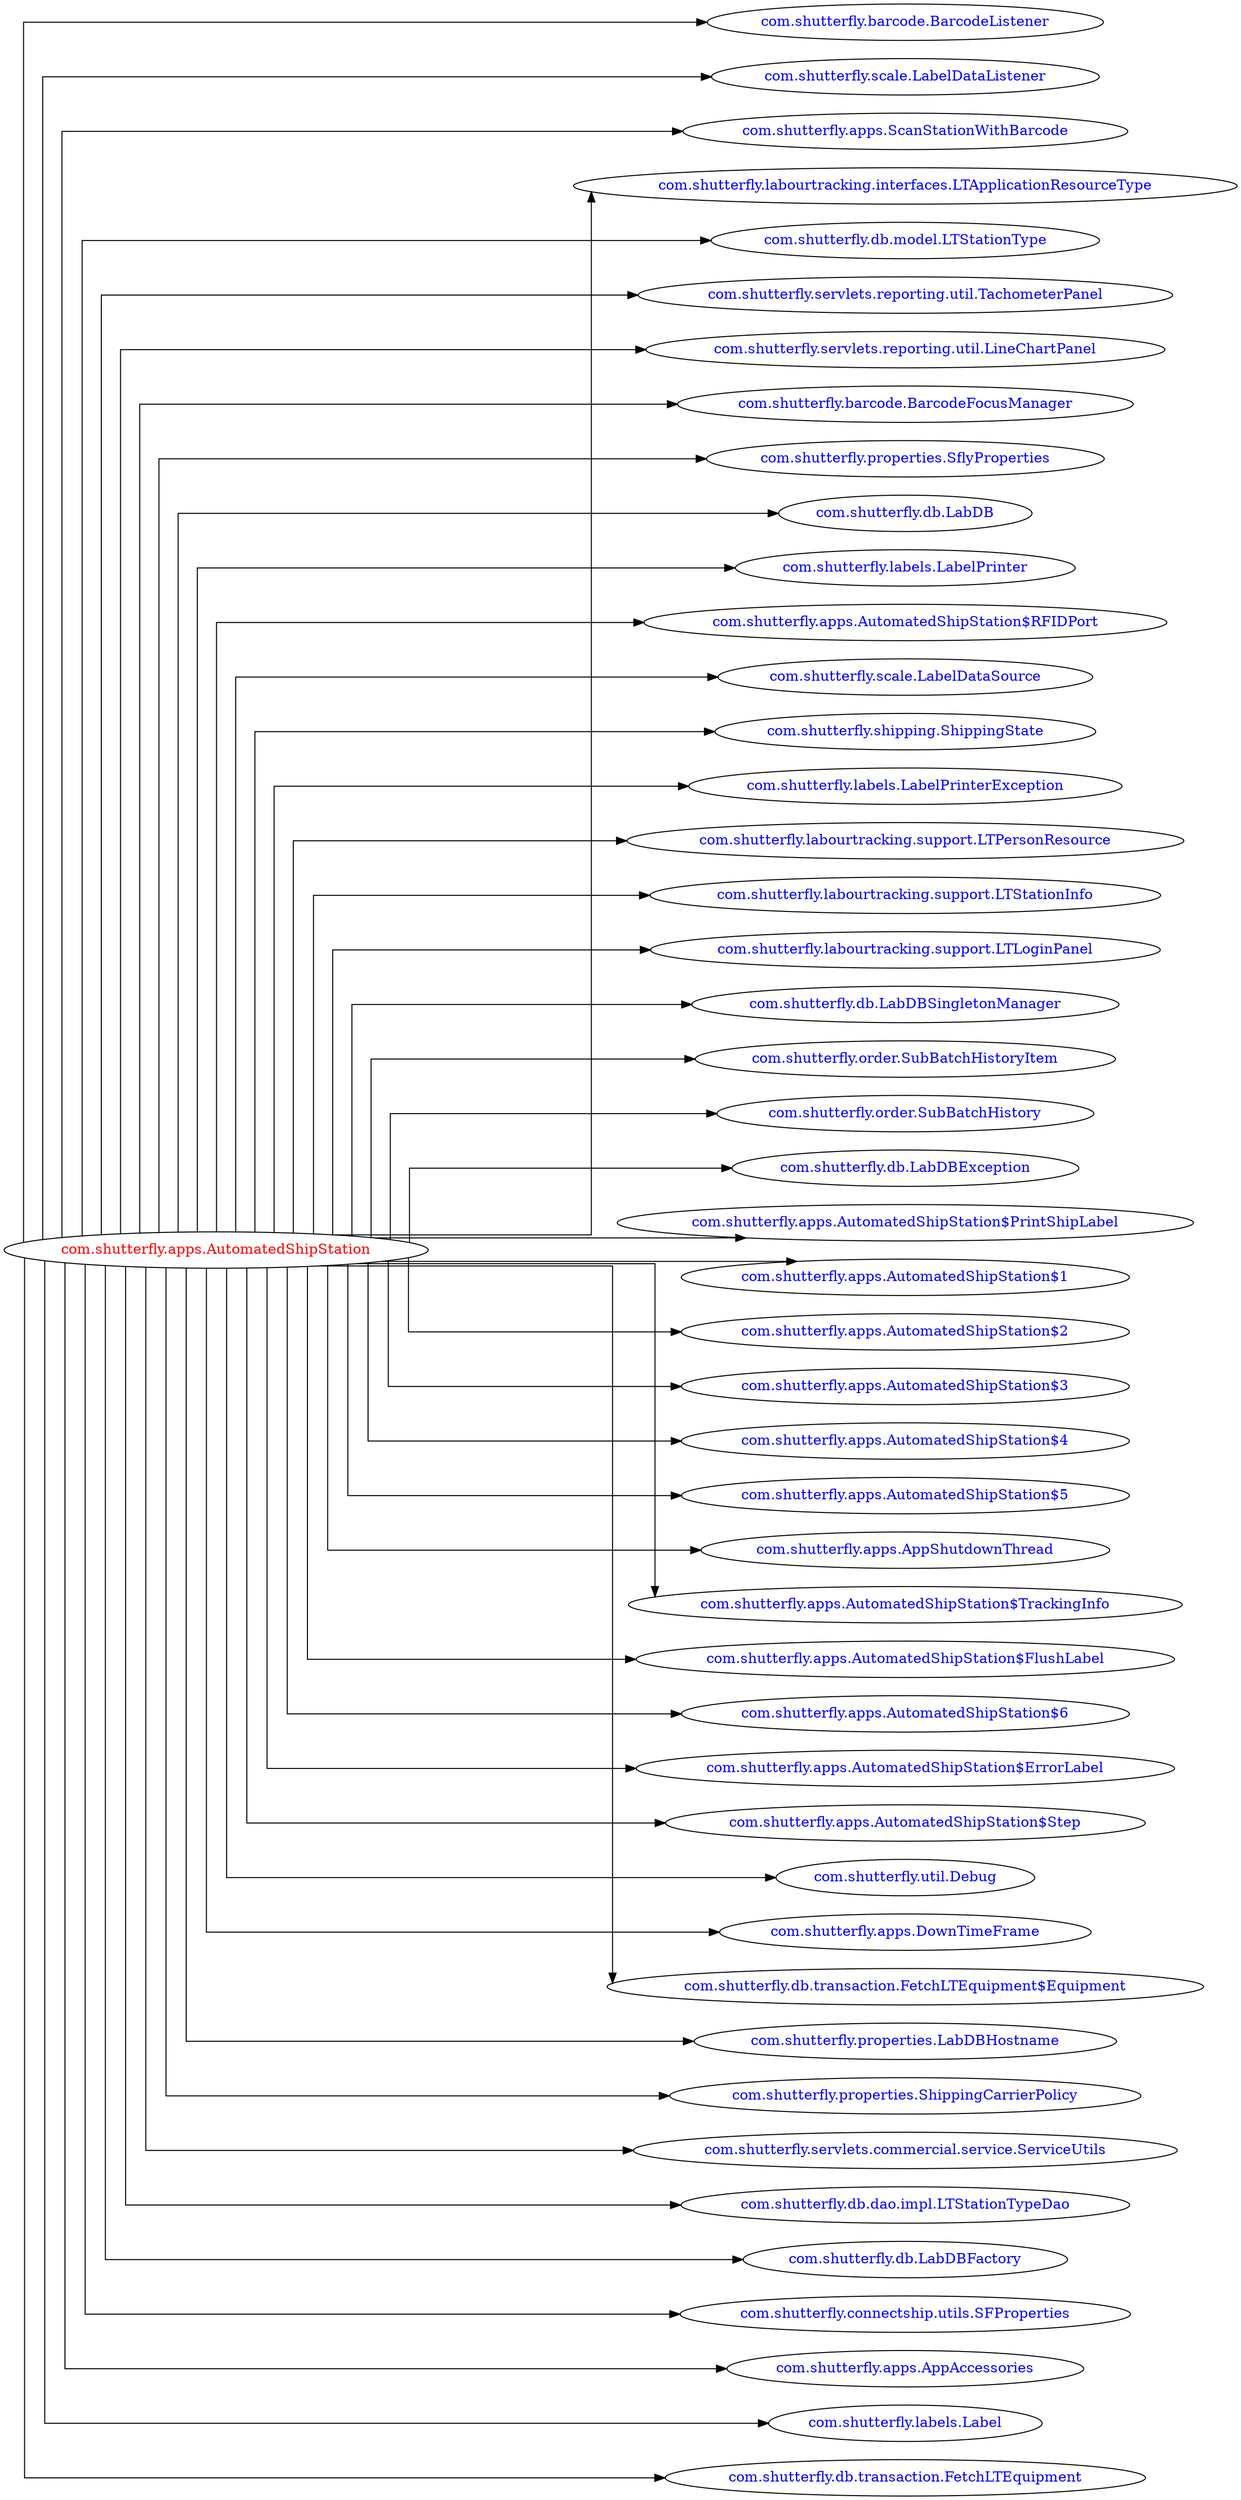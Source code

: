 digraph dependencyGraph {
 concentrate=true;
 ranksep="2.0";
 rankdir="LR"; 
 splines="ortho";
"com.shutterfly.apps.AutomatedShipStation" [fontcolor="red"];
"com.shutterfly.barcode.BarcodeListener" [ fontcolor="blue" ];
"com.shutterfly.apps.AutomatedShipStation"->"com.shutterfly.barcode.BarcodeListener";
"com.shutterfly.scale.LabelDataListener" [ fontcolor="blue" ];
"com.shutterfly.apps.AutomatedShipStation"->"com.shutterfly.scale.LabelDataListener";
"com.shutterfly.apps.ScanStationWithBarcode" [ fontcolor="blue" ];
"com.shutterfly.apps.AutomatedShipStation"->"com.shutterfly.apps.ScanStationWithBarcode";
"com.shutterfly.labourtracking.interfaces.LTApplicationResourceType" [ fontcolor="blue" ];
"com.shutterfly.apps.AutomatedShipStation"->"com.shutterfly.labourtracking.interfaces.LTApplicationResourceType";
"com.shutterfly.db.model.LTStationType" [ fontcolor="blue" ];
"com.shutterfly.apps.AutomatedShipStation"->"com.shutterfly.db.model.LTStationType";
"com.shutterfly.servlets.reporting.util.TachometerPanel" [ fontcolor="blue" ];
"com.shutterfly.apps.AutomatedShipStation"->"com.shutterfly.servlets.reporting.util.TachometerPanel";
"com.shutterfly.servlets.reporting.util.LineChartPanel" [ fontcolor="blue" ];
"com.shutterfly.apps.AutomatedShipStation"->"com.shutterfly.servlets.reporting.util.LineChartPanel";
"com.shutterfly.barcode.BarcodeFocusManager" [ fontcolor="blue" ];
"com.shutterfly.apps.AutomatedShipStation"->"com.shutterfly.barcode.BarcodeFocusManager";
"com.shutterfly.properties.SflyProperties" [ fontcolor="blue" ];
"com.shutterfly.apps.AutomatedShipStation"->"com.shutterfly.properties.SflyProperties";
"com.shutterfly.db.LabDB" [ fontcolor="blue" ];
"com.shutterfly.apps.AutomatedShipStation"->"com.shutterfly.db.LabDB";
"com.shutterfly.labels.LabelPrinter" [ fontcolor="blue" ];
"com.shutterfly.apps.AutomatedShipStation"->"com.shutterfly.labels.LabelPrinter";
"com.shutterfly.apps.AutomatedShipStation$RFIDPort" [ fontcolor="blue" ];
"com.shutterfly.apps.AutomatedShipStation"->"com.shutterfly.apps.AutomatedShipStation$RFIDPort";
"com.shutterfly.scale.LabelDataSource" [ fontcolor="blue" ];
"com.shutterfly.apps.AutomatedShipStation"->"com.shutterfly.scale.LabelDataSource";
"com.shutterfly.shipping.ShippingState" [ fontcolor="blue" ];
"com.shutterfly.apps.AutomatedShipStation"->"com.shutterfly.shipping.ShippingState";
"com.shutterfly.labels.LabelPrinterException" [ fontcolor="blue" ];
"com.shutterfly.apps.AutomatedShipStation"->"com.shutterfly.labels.LabelPrinterException";
"com.shutterfly.labourtracking.support.LTPersonResource" [ fontcolor="blue" ];
"com.shutterfly.apps.AutomatedShipStation"->"com.shutterfly.labourtracking.support.LTPersonResource";
"com.shutterfly.labourtracking.support.LTStationInfo" [ fontcolor="blue" ];
"com.shutterfly.apps.AutomatedShipStation"->"com.shutterfly.labourtracking.support.LTStationInfo";
"com.shutterfly.labourtracking.support.LTLoginPanel" [ fontcolor="blue" ];
"com.shutterfly.apps.AutomatedShipStation"->"com.shutterfly.labourtracking.support.LTLoginPanel";
"com.shutterfly.db.LabDBSingletonManager" [ fontcolor="blue" ];
"com.shutterfly.apps.AutomatedShipStation"->"com.shutterfly.db.LabDBSingletonManager";
"com.shutterfly.order.SubBatchHistoryItem" [ fontcolor="blue" ];
"com.shutterfly.apps.AutomatedShipStation"->"com.shutterfly.order.SubBatchHistoryItem";
"com.shutterfly.order.SubBatchHistory" [ fontcolor="blue" ];
"com.shutterfly.apps.AutomatedShipStation"->"com.shutterfly.order.SubBatchHistory";
"com.shutterfly.db.LabDBException" [ fontcolor="blue" ];
"com.shutterfly.apps.AutomatedShipStation"->"com.shutterfly.db.LabDBException";
"com.shutterfly.apps.AutomatedShipStation$PrintShipLabel" [ fontcolor="blue" ];
"com.shutterfly.apps.AutomatedShipStation"->"com.shutterfly.apps.AutomatedShipStation$PrintShipLabel";
"com.shutterfly.apps.AutomatedShipStation$1" [ fontcolor="blue" ];
"com.shutterfly.apps.AutomatedShipStation"->"com.shutterfly.apps.AutomatedShipStation$1";
"com.shutterfly.apps.AutomatedShipStation$2" [ fontcolor="blue" ];
"com.shutterfly.apps.AutomatedShipStation"->"com.shutterfly.apps.AutomatedShipStation$2";
"com.shutterfly.apps.AutomatedShipStation$3" [ fontcolor="blue" ];
"com.shutterfly.apps.AutomatedShipStation"->"com.shutterfly.apps.AutomatedShipStation$3";
"com.shutterfly.apps.AutomatedShipStation$4" [ fontcolor="blue" ];
"com.shutterfly.apps.AutomatedShipStation"->"com.shutterfly.apps.AutomatedShipStation$4";
"com.shutterfly.apps.AutomatedShipStation$5" [ fontcolor="blue" ];
"com.shutterfly.apps.AutomatedShipStation"->"com.shutterfly.apps.AutomatedShipStation$5";
"com.shutterfly.apps.AppShutdownThread" [ fontcolor="blue" ];
"com.shutterfly.apps.AutomatedShipStation"->"com.shutterfly.apps.AppShutdownThread";
"com.shutterfly.apps.AutomatedShipStation$TrackingInfo" [ fontcolor="blue" ];
"com.shutterfly.apps.AutomatedShipStation"->"com.shutterfly.apps.AutomatedShipStation$TrackingInfo";
"com.shutterfly.apps.AutomatedShipStation$FlushLabel" [ fontcolor="blue" ];
"com.shutterfly.apps.AutomatedShipStation"->"com.shutterfly.apps.AutomatedShipStation$FlushLabel";
"com.shutterfly.apps.AutomatedShipStation$6" [ fontcolor="blue" ];
"com.shutterfly.apps.AutomatedShipStation"->"com.shutterfly.apps.AutomatedShipStation$6";
"com.shutterfly.apps.AutomatedShipStation$ErrorLabel" [ fontcolor="blue" ];
"com.shutterfly.apps.AutomatedShipStation"->"com.shutterfly.apps.AutomatedShipStation$ErrorLabel";
"com.shutterfly.apps.AutomatedShipStation$Step" [ fontcolor="blue" ];
"com.shutterfly.apps.AutomatedShipStation"->"com.shutterfly.apps.AutomatedShipStation$Step";
"com.shutterfly.util.Debug" [ fontcolor="blue" ];
"com.shutterfly.apps.AutomatedShipStation"->"com.shutterfly.util.Debug";
"com.shutterfly.apps.DownTimeFrame" [ fontcolor="blue" ];
"com.shutterfly.apps.AutomatedShipStation"->"com.shutterfly.apps.DownTimeFrame";
"com.shutterfly.db.transaction.FetchLTEquipment$Equipment" [ fontcolor="blue" ];
"com.shutterfly.apps.AutomatedShipStation"->"com.shutterfly.db.transaction.FetchLTEquipment$Equipment";
"com.shutterfly.properties.LabDBHostname" [ fontcolor="blue" ];
"com.shutterfly.apps.AutomatedShipStation"->"com.shutterfly.properties.LabDBHostname";
"com.shutterfly.properties.ShippingCarrierPolicy" [ fontcolor="blue" ];
"com.shutterfly.apps.AutomatedShipStation"->"com.shutterfly.properties.ShippingCarrierPolicy";
"com.shutterfly.servlets.commercial.service.ServiceUtils" [ fontcolor="blue" ];
"com.shutterfly.apps.AutomatedShipStation"->"com.shutterfly.servlets.commercial.service.ServiceUtils";
"com.shutterfly.db.dao.impl.LTStationTypeDao" [ fontcolor="blue" ];
"com.shutterfly.apps.AutomatedShipStation"->"com.shutterfly.db.dao.impl.LTStationTypeDao";
"com.shutterfly.db.LabDBFactory" [ fontcolor="blue" ];
"com.shutterfly.apps.AutomatedShipStation"->"com.shutterfly.db.LabDBFactory";
"com.shutterfly.connectship.utils.SFProperties" [ fontcolor="blue" ];
"com.shutterfly.apps.AutomatedShipStation"->"com.shutterfly.connectship.utils.SFProperties";
"com.shutterfly.apps.AppAccessories" [ fontcolor="blue" ];
"com.shutterfly.apps.AutomatedShipStation"->"com.shutterfly.apps.AppAccessories";
"com.shutterfly.labels.Label" [ fontcolor="blue" ];
"com.shutterfly.apps.AutomatedShipStation"->"com.shutterfly.labels.Label";
"com.shutterfly.db.transaction.FetchLTEquipment" [ fontcolor="blue" ];
"com.shutterfly.apps.AutomatedShipStation"->"com.shutterfly.db.transaction.FetchLTEquipment";
}